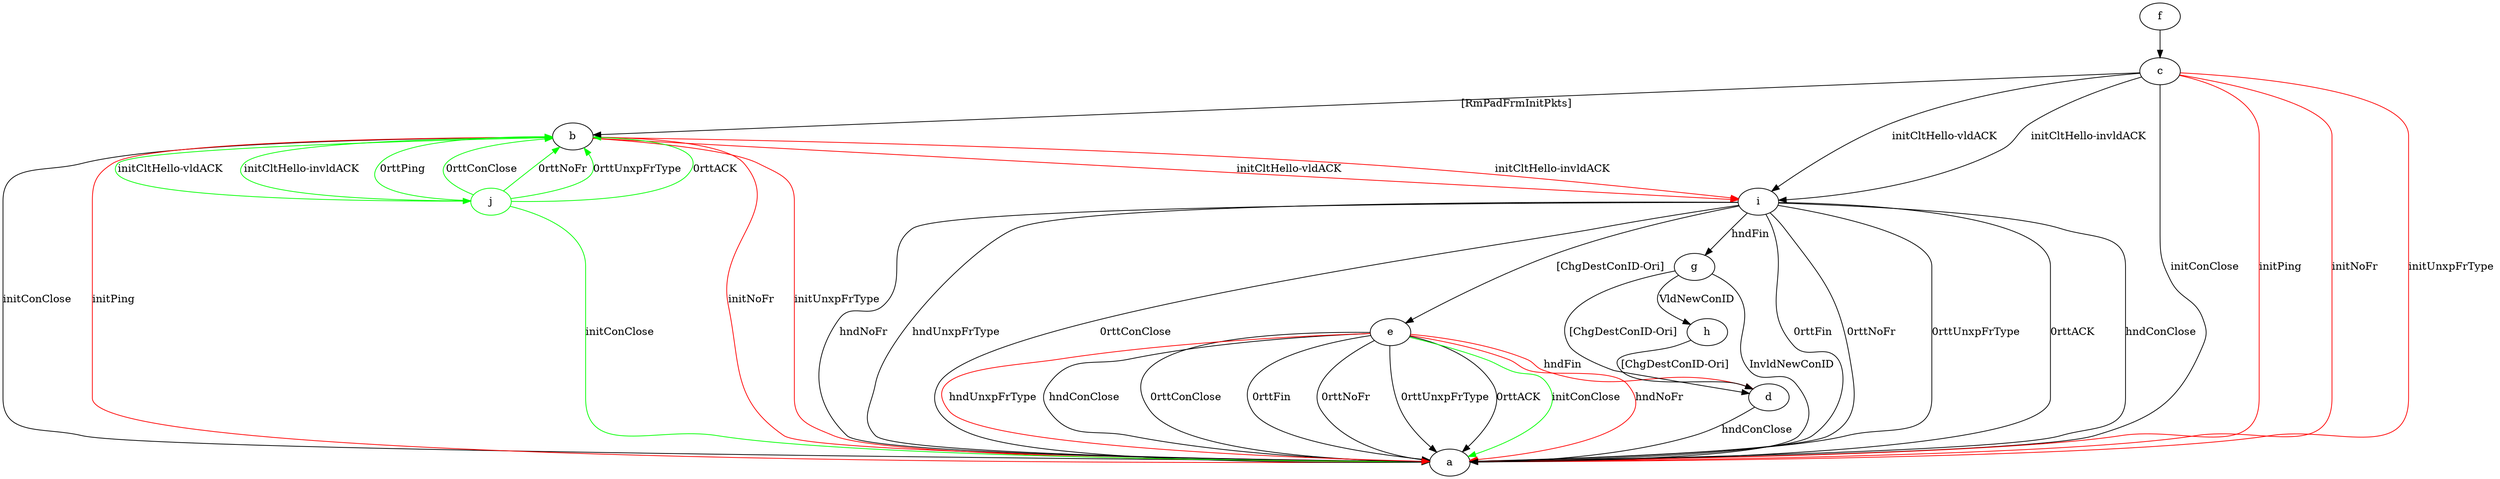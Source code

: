 digraph "" {
	b -> a	[key=0,
		label="initConClose "];
	b -> a	[key=1,
		color=red,
		label="initPing "];
	b -> a	[key=2,
		color=red,
		label="initNoFr "];
	b -> a	[key=3,
		color=red,
		label="initUnxpFrType "];
	b -> i	[key=0,
		color=red,
		label="initCltHello-vldACK "];
	b -> i	[key=1,
		color=red,
		label="initCltHello-invldACK "];
	j	[color=green];
	b -> j	[key=0,
		color=green,
		label="initCltHello-vldACK "];
	b -> j	[key=1,
		color=green,
		label="initCltHello-invldACK "];
	c -> a	[key=0,
		label="initConClose "];
	c -> a	[key=1,
		color=red,
		label="initPing "];
	c -> a	[key=2,
		color=red,
		label="initNoFr "];
	c -> a	[key=3,
		color=red,
		label="initUnxpFrType "];
	c -> b	[key=0,
		label="[RmPadFrmInitPkts] "];
	c -> i	[key=0,
		label="initCltHello-vldACK "];
	c -> i	[key=1,
		label="initCltHello-invldACK "];
	d -> a	[key=0,
		label="hndConClose "];
	e -> a	[key=0,
		label="hndConClose "];
	e -> a	[key=1,
		label="0rttConClose "];
	e -> a	[key=2,
		label="0rttFin "];
	e -> a	[key=3,
		label="0rttNoFr "];
	e -> a	[key=4,
		label="0rttUnxpFrType "];
	e -> a	[key=5,
		label="0rttACK "];
	e -> a	[key=6,
		color=green,
		label="initConClose "];
	e -> a	[key=7,
		color=red,
		label="hndNoFr "];
	e -> a	[key=8,
		color=red,
		label="hndUnxpFrType "];
	e -> d	[key=0,
		color=red,
		label="hndFin "];
	f -> c	[key=0];
	g -> a	[key=0,
		label="InvldNewConID "];
	g -> d	[key=0,
		label="[ChgDestConID-Ori] "];
	g -> h	[key=0,
		label="VldNewConID "];
	h -> d	[key=0,
		label="[ChgDestConID-Ori] "];
	i -> a	[key=0,
		label="hndConClose "];
	i -> a	[key=1,
		label="hndNoFr "];
	i -> a	[key=2,
		label="hndUnxpFrType "];
	i -> a	[key=3,
		label="0rttConClose "];
	i -> a	[key=4,
		label="0rttFin "];
	i -> a	[key=5,
		label="0rttNoFr "];
	i -> a	[key=6,
		label="0rttUnxpFrType "];
	i -> a	[key=7,
		label="0rttACK "];
	i -> e	[key=0,
		label="[ChgDestConID-Ori] "];
	i -> g	[key=0,
		label="hndFin "];
	j -> a	[key=0,
		color=green,
		label="initConClose "];
	j -> b	[key=0,
		color=green,
		label="0rttPing "];
	j -> b	[key=1,
		color=green,
		label="0rttConClose "];
	j -> b	[key=2,
		color=green,
		label="0rttNoFr "];
	j -> b	[key=3,
		color=green,
		label="0rttUnxpFrType "];
	j -> b	[key=4,
		color=green,
		label="0rttACK "];
}
